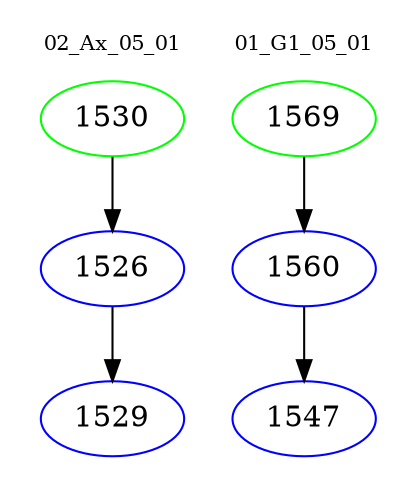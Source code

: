 digraph{
subgraph cluster_0 {
color = white
label = "02_Ax_05_01";
fontsize=10;
T0_1530 [label="1530", color="green"]
T0_1530 -> T0_1526 [color="black"]
T0_1526 [label="1526", color="blue"]
T0_1526 -> T0_1529 [color="black"]
T0_1529 [label="1529", color="blue"]
}
subgraph cluster_1 {
color = white
label = "01_G1_05_01";
fontsize=10;
T1_1569 [label="1569", color="green"]
T1_1569 -> T1_1560 [color="black"]
T1_1560 [label="1560", color="blue"]
T1_1560 -> T1_1547 [color="black"]
T1_1547 [label="1547", color="blue"]
}
}
